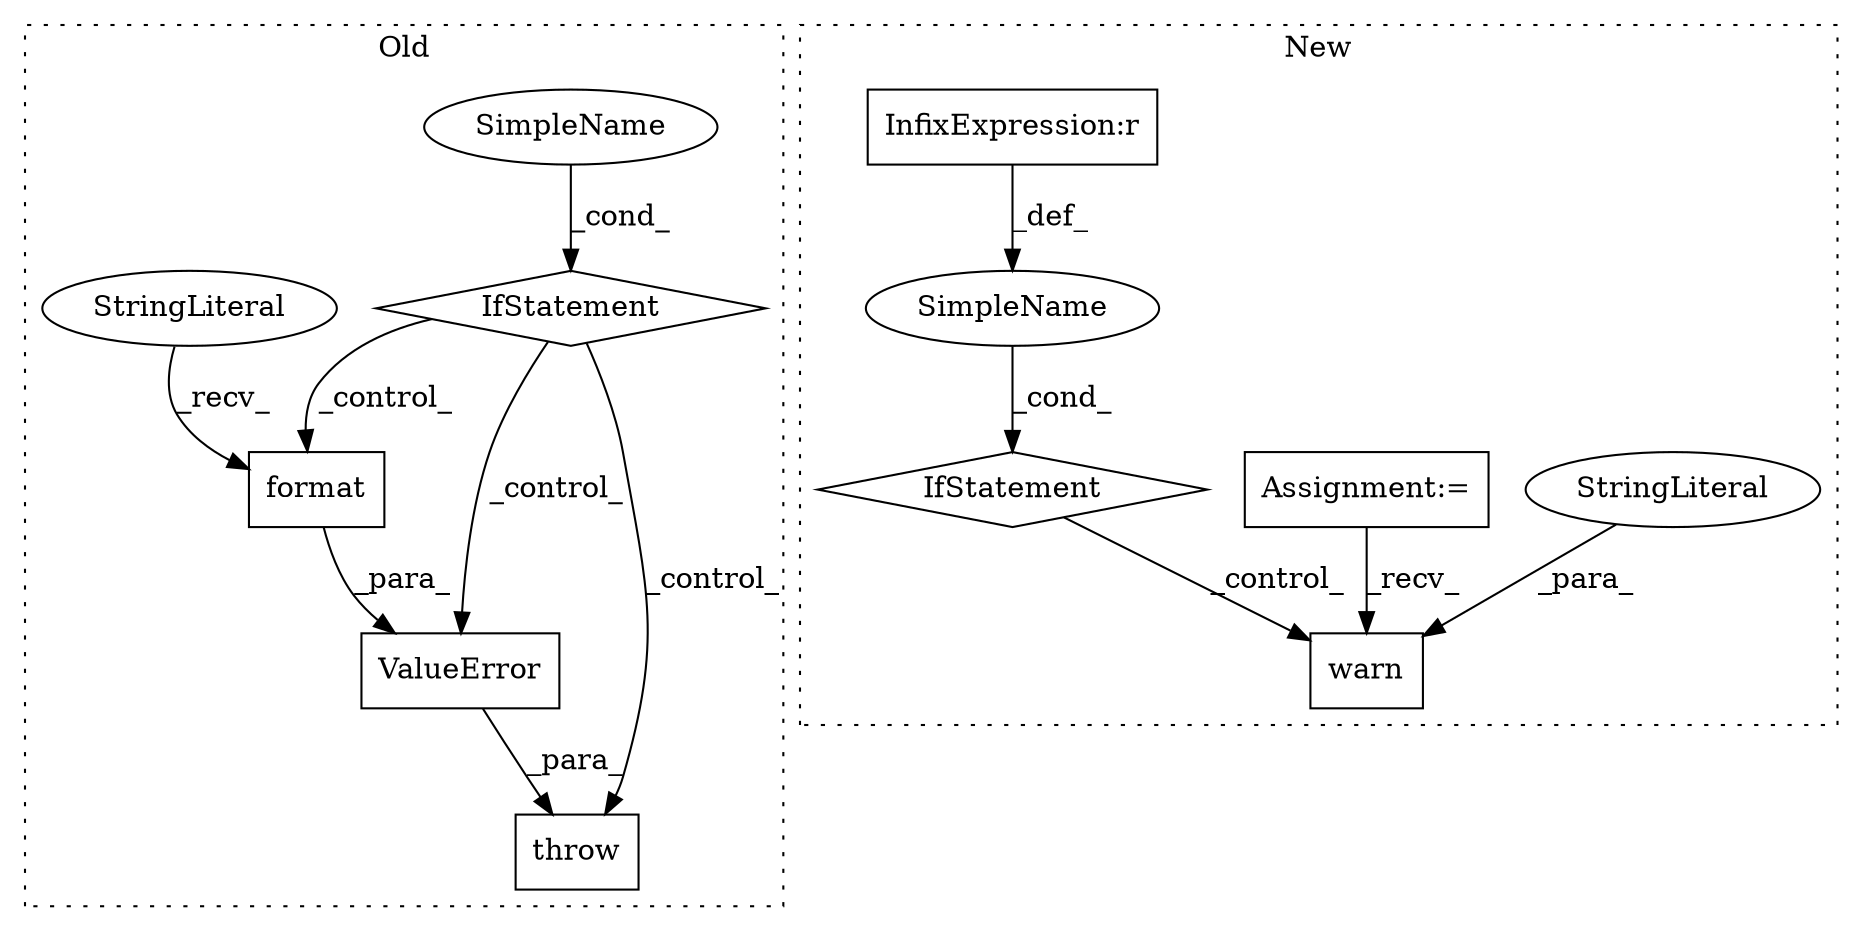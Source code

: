 digraph G {
subgraph cluster0 {
1 [label="throw" a="53" s="4638" l="6" shape="box"];
4 [label="IfStatement" a="25" s="4585,4628" l="8,2" shape="diamond"];
5 [label="SimpleName" a="42" s="" l="" shape="ellipse"];
10 [label="ValueError" a="32" s="4644,4738" l="11,1" shape="box"];
11 [label="format" a="32" s="4702,4737" l="7,1" shape="box"];
12 [label="StringLiteral" a="45" s="4655" l="46" shape="ellipse"];
label = "Old";
style="dotted";
}
subgraph cluster1 {
2 [label="warn" a="32" s="4358,4552" l="5,1" shape="box"];
3 [label="StringLiteral" a="45" s="4363" l="170" shape="ellipse"];
6 [label="IfStatement" a="25" s="4307,4339" l="4,2" shape="diamond"];
7 [label="SimpleName" a="42" s="" l="" shape="ellipse"];
8 [label="Assignment:=" a="7" s="3521" l="8" shape="box"];
9 [label="InfixExpression:r" a="27" s="4323" l="4" shape="box"];
label = "New";
style="dotted";
}
3 -> 2 [label="_para_"];
4 -> 1 [label="_control_"];
4 -> 10 [label="_control_"];
4 -> 11 [label="_control_"];
5 -> 4 [label="_cond_"];
6 -> 2 [label="_control_"];
7 -> 6 [label="_cond_"];
8 -> 2 [label="_recv_"];
9 -> 7 [label="_def_"];
10 -> 1 [label="_para_"];
11 -> 10 [label="_para_"];
12 -> 11 [label="_recv_"];
}